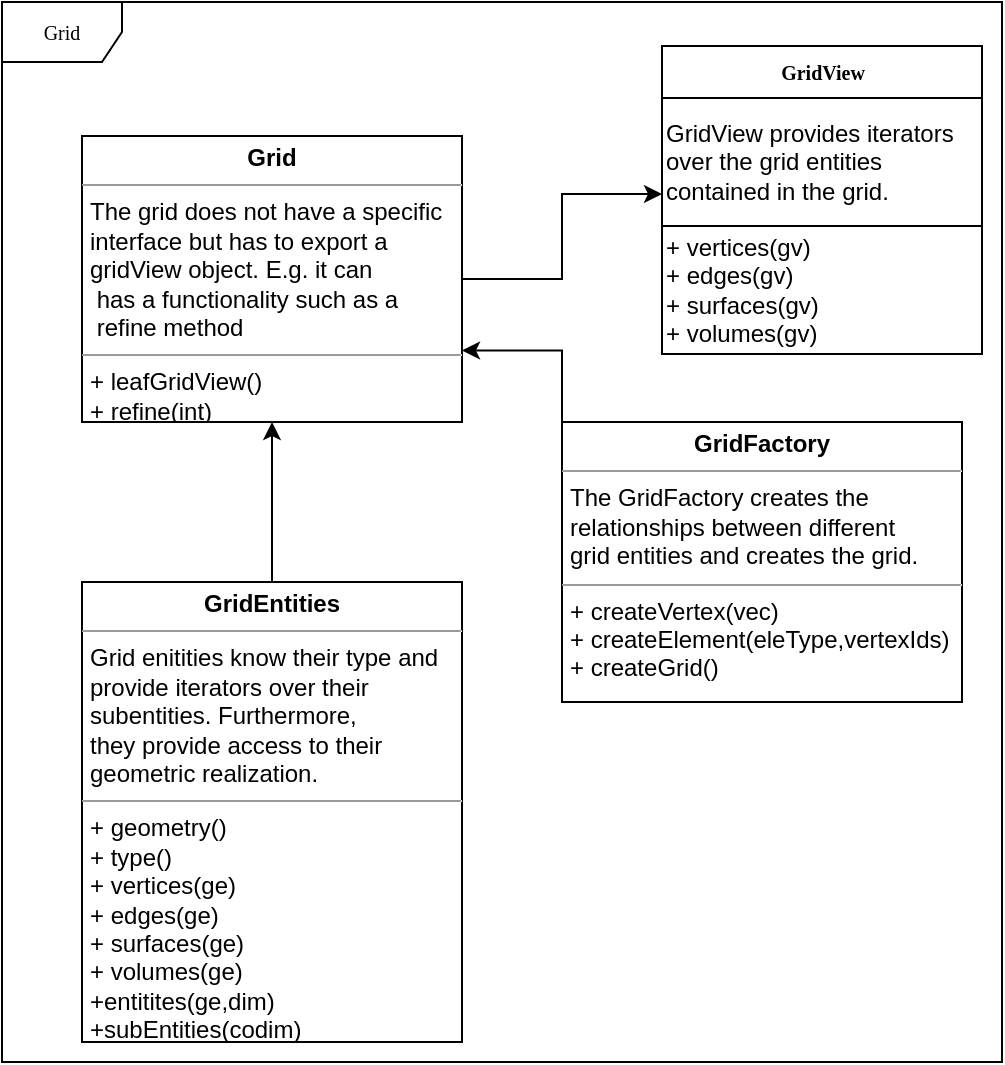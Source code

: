 <mxfile version="14.6.13" type="device"><diagram name="Page-1" id="c4acf3e9-155e-7222-9cf6-157b1a14988f"><mxGraphModel dx="1718" dy="986" grid="1" gridSize="10" guides="1" tooltips="1" connect="1" arrows="1" fold="1" page="1" pageScale="1" pageWidth="827" pageHeight="1169" background="none" math="0" shadow="0"><root><mxCell id="0"/><mxCell id="1" parent="0"/><mxCell id="17acba5748e5396b-1" value="Grid" style="shape=umlFrame;whiteSpace=wrap;html=1;rounded=0;shadow=0;comic=0;labelBackgroundColor=none;strokeWidth=1;fontFamily=Verdana;fontSize=10;align=center;" parent="1" vertex="1"><mxGeometry x="20" y="20" width="500" height="530" as="geometry"/></mxCell><mxCell id="17acba5748e5396b-20" value="&lt;b&gt;GridView&lt;/b&gt;" style="swimlane;html=1;fontStyle=0;childLayout=stackLayout;horizontal=1;startSize=26;horizontalStack=0;resizeParent=1;resizeLast=0;collapsible=1;marginBottom=0;swimlaneFillColor=#ffffff;rounded=0;shadow=0;comic=0;labelBackgroundColor=none;strokeWidth=1;fontFamily=Verdana;fontSize=10;align=center;" parent="1" vertex="1"><mxGeometry x="350" y="42" width="160" height="154" as="geometry"/></mxCell><mxCell id="g3qYvioin09v0p6BItIm-1" value="GridView provides iterators over the grid entities contained in the grid." style="rounded=0;whiteSpace=wrap;html=1;align=left;" parent="17acba5748e5396b-20" vertex="1"><mxGeometry y="26" width="160" height="64" as="geometry"/></mxCell><mxCell id="g3qYvioin09v0p6BItIm-2" value="+ vertices(gv)&lt;br&gt;+ edges(gv)&lt;br&gt;+ surfaces(gv)&lt;br&gt;+ volumes(gv)" style="rounded=0;whiteSpace=wrap;html=1;align=left;" parent="17acba5748e5396b-20" vertex="1"><mxGeometry y="90" width="160" height="64" as="geometry"/></mxCell><mxCell id="g3qYvioin09v0p6BItIm-11" style="edgeStyle=orthogonalEdgeStyle;rounded=0;orthogonalLoop=1;jettySize=auto;html=1;exitX=1;exitY=0.5;exitDx=0;exitDy=0;entryX=0;entryY=0.75;entryDx=0;entryDy=0;" parent="1" source="5d2195bd80daf111-18" target="g3qYvioin09v0p6BItIm-1" edge="1"><mxGeometry relative="1" as="geometry"/></mxCell><mxCell id="5d2195bd80daf111-18" value="&lt;p style=&quot;margin: 0px ; margin-top: 4px ; text-align: center&quot;&gt;&lt;b&gt;Grid&lt;/b&gt;&lt;/p&gt;&lt;hr size=&quot;1&quot;&gt;&lt;p style=&quot;margin: 0px ; margin-left: 4px&quot;&gt;The grid does not have a specific&lt;/p&gt;&lt;p style=&quot;margin: 0px ; margin-left: 4px&quot;&gt;interface but has to export a&amp;nbsp;&lt;/p&gt;&lt;p style=&quot;margin: 0px ; margin-left: 4px&quot;&gt;gridView object. E.g. it can&lt;/p&gt;&lt;p style=&quot;margin: 0px ; margin-left: 4px&quot;&gt;&amp;nbsp;has a functionality such as a&lt;/p&gt;&lt;p style=&quot;margin: 0px ; margin-left: 4px&quot;&gt;&amp;nbsp;refine method&lt;/p&gt;&lt;hr size=&quot;1&quot;&gt;&lt;p style=&quot;margin: 0px ; margin-left: 4px&quot;&gt;+ leafGridView()&lt;/p&gt;&lt;p style=&quot;margin: 0px ; margin-left: 4px&quot;&gt;+ refine(int)&lt;/p&gt;" style="verticalAlign=top;align=left;overflow=fill;fontSize=12;fontFamily=Helvetica;html=1;rounded=0;shadow=0;comic=0;labelBackgroundColor=none;strokeWidth=1" parent="1" vertex="1"><mxGeometry x="60" y="87" width="190" height="143" as="geometry"/></mxCell><mxCell id="g3qYvioin09v0p6BItIm-4" value="&lt;p style=&quot;margin: 0px ; margin-top: 4px ; text-align: center&quot;&gt;&lt;b&gt;GridEntities&lt;/b&gt;&lt;/p&gt;&lt;hr size=&quot;1&quot;&gt;&lt;p style=&quot;margin: 0px ; margin-left: 4px&quot;&gt;Grid enitities know their type and&amp;nbsp;&lt;/p&gt;&lt;p style=&quot;margin: 0px ; margin-left: 4px&quot;&gt;provide iterators over their&amp;nbsp;&lt;/p&gt;&lt;p style=&quot;margin: 0px ; margin-left: 4px&quot;&gt;subentities. Furthermore,&amp;nbsp;&lt;/p&gt;&lt;p style=&quot;margin: 0px ; margin-left: 4px&quot;&gt;they provide access to their&amp;nbsp;&lt;/p&gt;&lt;p style=&quot;margin: 0px ; margin-left: 4px&quot;&gt;geometric realization.&lt;/p&gt;&lt;hr size=&quot;1&quot;&gt;&lt;p style=&quot;margin: 0px ; margin-left: 4px&quot;&gt;&lt;span&gt;+ geometry()&lt;/span&gt;&lt;br&gt;&lt;/p&gt;&lt;p style=&quot;margin: 0px ; margin-left: 4px&quot;&gt;&lt;span&gt;+ type()&lt;/span&gt;&lt;/p&gt;&lt;p style=&quot;margin: 0px ; margin-left: 4px&quot;&gt;&lt;span&gt;+ vertices(ge)&lt;/span&gt;&lt;br&gt;&lt;span&gt;+ edges(ge)&lt;/span&gt;&lt;br&gt;&lt;span&gt;+ surfaces(ge)&lt;/span&gt;&lt;br&gt;&lt;span&gt;+ volumes(ge)&lt;/span&gt;&lt;span&gt;&lt;br&gt;&lt;/span&gt;&lt;/p&gt;&lt;p style=&quot;margin: 0px ; margin-left: 4px&quot;&gt;+entitites(ge,dim)&lt;/p&gt;&lt;p style=&quot;margin: 0px ; margin-left: 4px&quot;&gt;+subEntities(codim)&lt;/p&gt;" style="verticalAlign=top;align=left;overflow=fill;fontSize=12;fontFamily=Helvetica;html=1;rounded=0;shadow=0;comic=0;labelBackgroundColor=none;strokeWidth=1" parent="1" vertex="1"><mxGeometry x="60" y="310" width="190" height="230" as="geometry"/></mxCell><mxCell id="g3qYvioin09v0p6BItIm-9" style="edgeStyle=orthogonalEdgeStyle;rounded=0;orthogonalLoop=1;jettySize=auto;html=1;exitX=0;exitY=0;exitDx=0;exitDy=0;entryX=1;entryY=0.75;entryDx=0;entryDy=0;" parent="1" source="g3qYvioin09v0p6BItIm-7" target="5d2195bd80daf111-18" edge="1"><mxGeometry relative="1" as="geometry"/></mxCell><mxCell id="g3qYvioin09v0p6BItIm-7" value="&lt;p style=&quot;margin: 0px ; margin-top: 4px ; text-align: center&quot;&gt;&lt;b&gt;GridFactory&lt;/b&gt;&lt;/p&gt;&lt;hr size=&quot;1&quot;&gt;&lt;p style=&quot;margin: 0px ; margin-left: 4px&quot;&gt;The GridFactory creates the&amp;nbsp;&lt;/p&gt;&lt;p style=&quot;margin: 0px ; margin-left: 4px&quot;&gt;relationships between&amp;nbsp;&lt;span&gt;different&amp;nbsp;&lt;/span&gt;&lt;/p&gt;&lt;p style=&quot;margin: 0px ; margin-left: 4px&quot;&gt;&lt;span&gt;grid entities and creates the grid.&lt;/span&gt;&lt;/p&gt;&lt;hr size=&quot;1&quot;&gt;&lt;p style=&quot;margin: 0px ; margin-left: 4px&quot;&gt;+ createVertex(vec)&lt;/p&gt;&lt;p style=&quot;margin: 0px ; margin-left: 4px&quot;&gt;+ createElement(eleType,vertexIds)&lt;/p&gt;&lt;p style=&quot;margin: 0px ; margin-left: 4px&quot;&gt;+ createGrid()&lt;/p&gt;" style="verticalAlign=top;align=left;overflow=fill;fontSize=12;fontFamily=Helvetica;html=1;rounded=0;shadow=0;comic=0;labelBackgroundColor=none;strokeWidth=1" parent="1" vertex="1"><mxGeometry x="300" y="230" width="200" height="140" as="geometry"/></mxCell><mxCell id="AwnvfKfQXQ97-D4c5Es9-7" style="edgeStyle=orthogonalEdgeStyle;rounded=0;orthogonalLoop=1;jettySize=auto;html=1;exitX=0.5;exitY=0;exitDx=0;exitDy=0;entryX=0.5;entryY=1;entryDx=0;entryDy=0;" edge="1" parent="1" source="g3qYvioin09v0p6BItIm-4" target="5d2195bd80daf111-18"><mxGeometry relative="1" as="geometry"><mxPoint x="310" y="240" as="sourcePoint"/><mxPoint x="260" y="202" as="targetPoint"/></mxGeometry></mxCell></root></mxGraphModel></diagram></mxfile>